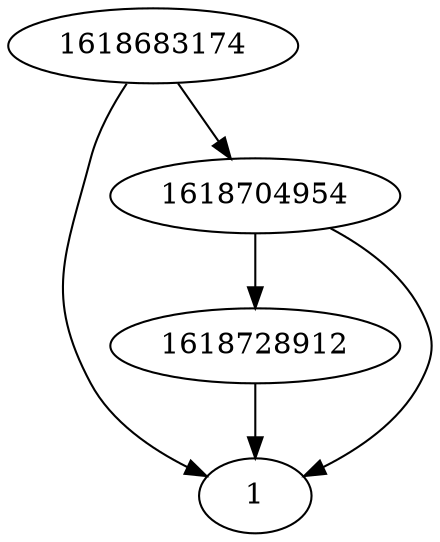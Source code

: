 strict digraph  {
1618728912;
1;
1618704954;
1618683174;
1618728912 -> 1;
1618704954 -> 1;
1618704954 -> 1618728912;
1618683174 -> 1;
1618683174 -> 1618704954;
}
